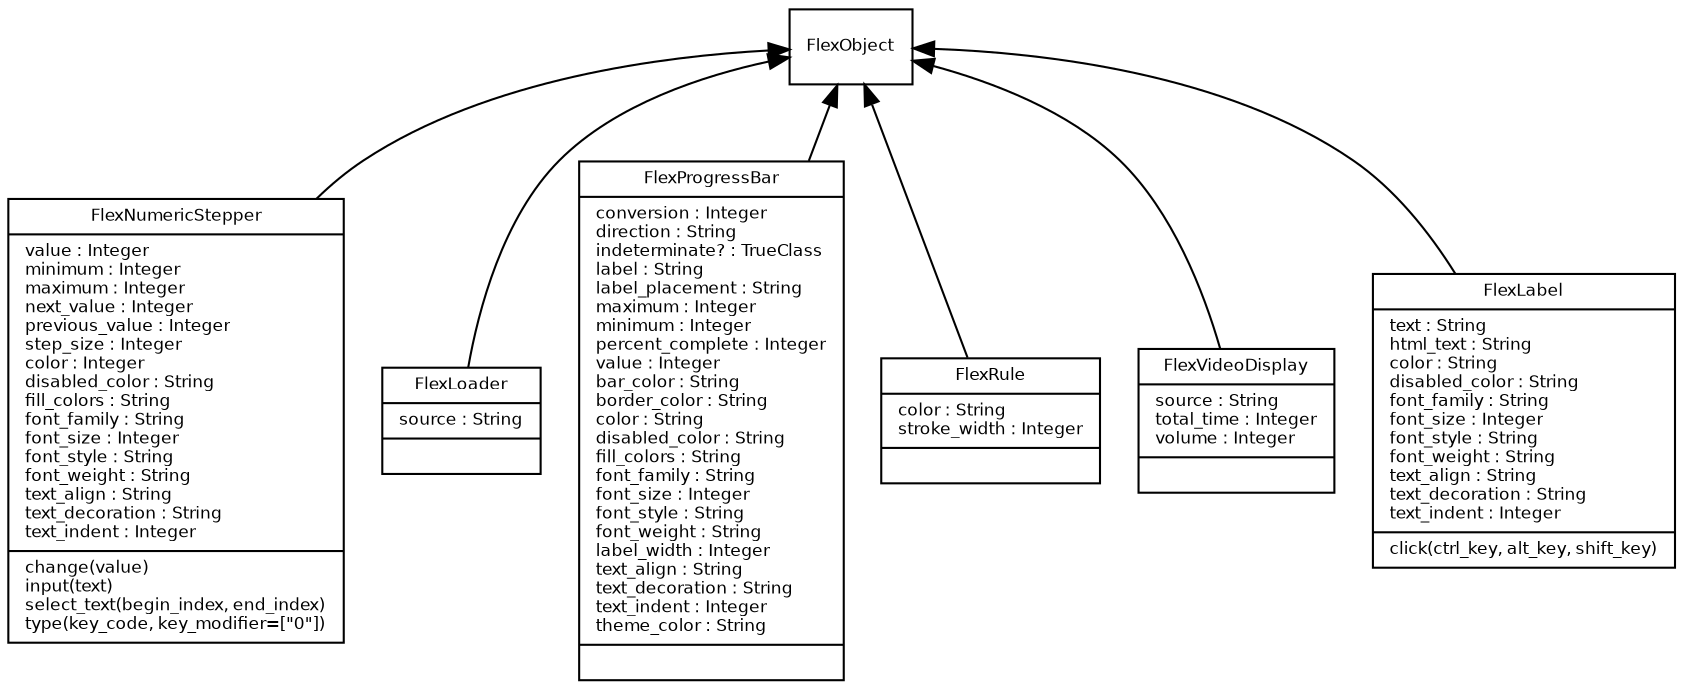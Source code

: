 digraph G {
  rankdir = BT;

  fontname = "Bitstream Vera Sans"
  fontsize = 8

  node [
    fontname = "Bitstream Vera Sans"
    fontsize = 8
    shape = "record"
  ]

  edge [
    fontname = "Bitstream Vera Sans"
    fontsize = 8
  ]
  

  FlexNumericStepper [
    label = "{FlexNumericStepper|value : Integer\lminimum : Integer\lmaximum : Integer\lnext_value : Integer\lprevious_value : Integer\lstep_size : Integer\lcolor : Integer\ldisabled_color : String\lfill_colors : String\lfont_family : String\lfont_size : Integer\lfont_style : String\lfont_weight : String\ltext_align : String\ltext_decoration : String\ltext_indent : Integer\l|change(value)\linput(text)\lselect_text(begin_index, end_index)\ltype(key_code, key_modifier=[\"0\"])\l}"
  ]
  FlexNumericStepper -> FlexObject

  FlexLoader [
    label = "{FlexLoader|source : String\l|}"
  ]
  FlexLoader -> FlexObject

  FlexProgressBar [
    label = "{FlexProgressBar|conversion : Integer\ldirection : String\lindeterminate? : TrueClass\llabel : String\llabel_placement : String\lmaximum : Integer\lminimum : Integer\lpercent_complete : Integer\lvalue : Integer\lbar_color : String\lborder_color : String\lcolor : String\ldisabled_color : String\lfill_colors : String\lfont_family : String\lfont_size : Integer\lfont_style : String\lfont_weight : String\llabel_width : Integer\ltext_align : String\ltext_decoration : String\ltext_indent : Integer\ltheme_color : String\l|}"
  ]
  FlexProgressBar -> FlexObject

  FlexRule [
    label = "{FlexRule|color : String\lstroke_width : Integer\l|}"
  ]
  FlexRule -> FlexObject

  FlexVideoDisplay [
    label = "{FlexVideoDisplay|source : String\ltotal_time : Integer\lvolume : Integer\l|}"
  ]
  FlexVideoDisplay -> FlexObject

  FlexLabel [
    label = "{FlexLabel|text : String\lhtml_text : String\lcolor : String\ldisabled_color : String\lfont_family : String\lfont_size : Integer\lfont_style : String\lfont_weight : String\ltext_align : String\ltext_decoration : String\ltext_indent : Integer\l|click(ctrl_key, alt_key, shift_key)\l}"
  ]
  FlexLabel -> FlexObject

}